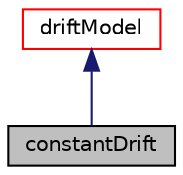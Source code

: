 digraph "constantDrift"
{
  bgcolor="transparent";
  edge [fontname="Helvetica",fontsize="10",labelfontname="Helvetica",labelfontsize="10"];
  node [fontname="Helvetica",fontsize="10",shape=record];
  Node1 [label="constantDrift",height=0.2,width=0.4,color="black", fillcolor="grey75", style="filled" fontcolor="black"];
  Node2 -> Node1 [dir="back",color="midnightblue",fontsize="10",style="solid",fontname="Helvetica"];
  Node2 [label="driftModel",height=0.2,width=0.4,color="red",URL="$classFoam_1_1diameterModels_1_1driftModel.html",tooltip="Base class for drift models. "];
}
